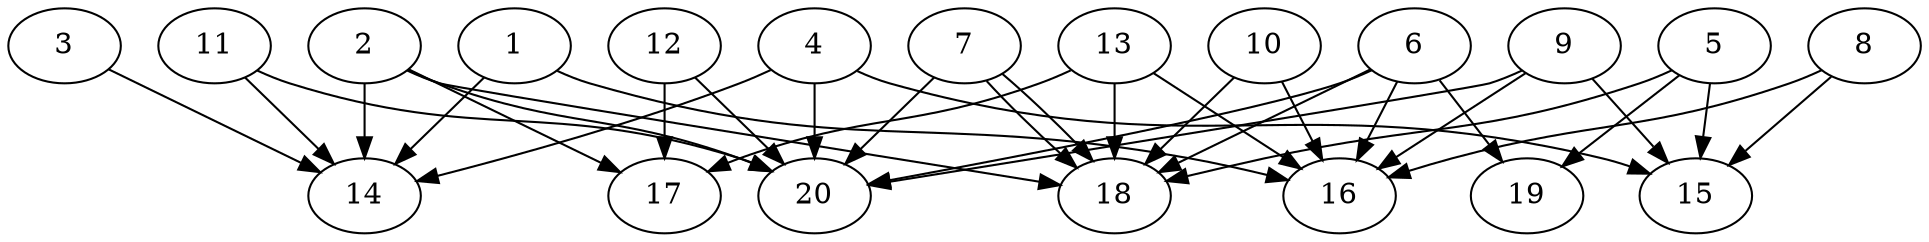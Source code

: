 // DAG automatically generated by daggen at Thu Oct  3 13:58:43 2019
// ./daggen --dot -n 20 --ccr 0.4 --fat 0.9 --regular 0.9 --density 0.9 --mindata 5242880 --maxdata 52428800 
digraph G {
  1 [size="128983040", alpha="0.04", expect_size="51593216"] 
  1 -> 14 [size ="51593216"]
  1 -> 16 [size ="51593216"]
  2 [size="97233920", alpha="0.18", expect_size="38893568"] 
  2 -> 14 [size ="38893568"]
  2 -> 17 [size ="38893568"]
  2 -> 18 [size ="38893568"]
  2 -> 20 [size ="38893568"]
  3 [size="121809920", alpha="0.14", expect_size="48723968"] 
  3 -> 14 [size ="48723968"]
  4 [size="17277440", alpha="0.08", expect_size="6910976"] 
  4 -> 14 [size ="6910976"]
  4 -> 15 [size ="6910976"]
  4 -> 20 [size ="6910976"]
  5 [size="53870080", alpha="0.15", expect_size="21548032"] 
  5 -> 15 [size ="21548032"]
  5 -> 18 [size ="21548032"]
  5 -> 19 [size ="21548032"]
  6 [size="46899200", alpha="0.01", expect_size="18759680"] 
  6 -> 16 [size ="18759680"]
  6 -> 18 [size ="18759680"]
  6 -> 19 [size ="18759680"]
  6 -> 20 [size ="18759680"]
  7 [size="87239680", alpha="0.17", expect_size="34895872"] 
  7 -> 18 [size ="34895872"]
  7 -> 18 [size ="34895872"]
  7 -> 20 [size ="34895872"]
  8 [size="84526080", alpha="0.20", expect_size="33810432"] 
  8 -> 15 [size ="33810432"]
  8 -> 16 [size ="33810432"]
  9 [size="112663040", alpha="0.03", expect_size="45065216"] 
  9 -> 15 [size ="45065216"]
  9 -> 16 [size ="45065216"]
  9 -> 20 [size ="45065216"]
  10 [size="125012480", alpha="0.12", expect_size="50004992"] 
  10 -> 16 [size ="50004992"]
  10 -> 18 [size ="50004992"]
  11 [size="93332480", alpha="0.12", expect_size="37332992"] 
  11 -> 14 [size ="37332992"]
  11 -> 20 [size ="37332992"]
  12 [size="116259840", alpha="0.05", expect_size="46503936"] 
  12 -> 17 [size ="46503936"]
  12 -> 20 [size ="46503936"]
  13 [size="102699520", alpha="0.01", expect_size="41079808"] 
  13 -> 16 [size ="41079808"]
  13 -> 17 [size ="41079808"]
  13 -> 18 [size ="41079808"]
  14 [size="67000320", alpha="0.10", expect_size="26800128"] 
  15 [size="111367680", alpha="0.01", expect_size="44547072"] 
  16 [size="83586560", alpha="0.03", expect_size="33434624"] 
  17 [size="91171840", alpha="0.08", expect_size="36468736"] 
  18 [size="72529920", alpha="0.12", expect_size="29011968"] 
  19 [size="71078400", alpha="0.04", expect_size="28431360"] 
  20 [size="86650880", alpha="0.12", expect_size="34660352"] 
}

